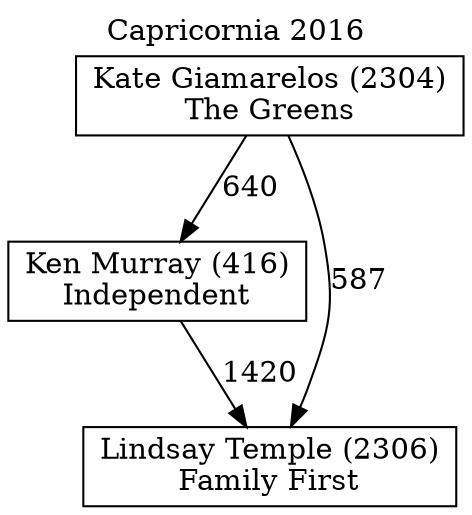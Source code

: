 // House preference flow
digraph "Lindsay Temple (2306)_Capricornia_2016" {
	graph [label="Capricornia 2016" labelloc=t mclimit=10]
	node [shape=box]
	"Kate Giamarelos (2304)" [label="Kate Giamarelos (2304)
The Greens"]
	"Ken Murray (416)" [label="Ken Murray (416)
Independent"]
	"Lindsay Temple (2306)" [label="Lindsay Temple (2306)
Family First"]
	"Ken Murray (416)" -> "Lindsay Temple (2306)" [label=1420]
	"Kate Giamarelos (2304)" -> "Lindsay Temple (2306)" [label=587]
	"Kate Giamarelos (2304)" -> "Ken Murray (416)" [label=640]
}
